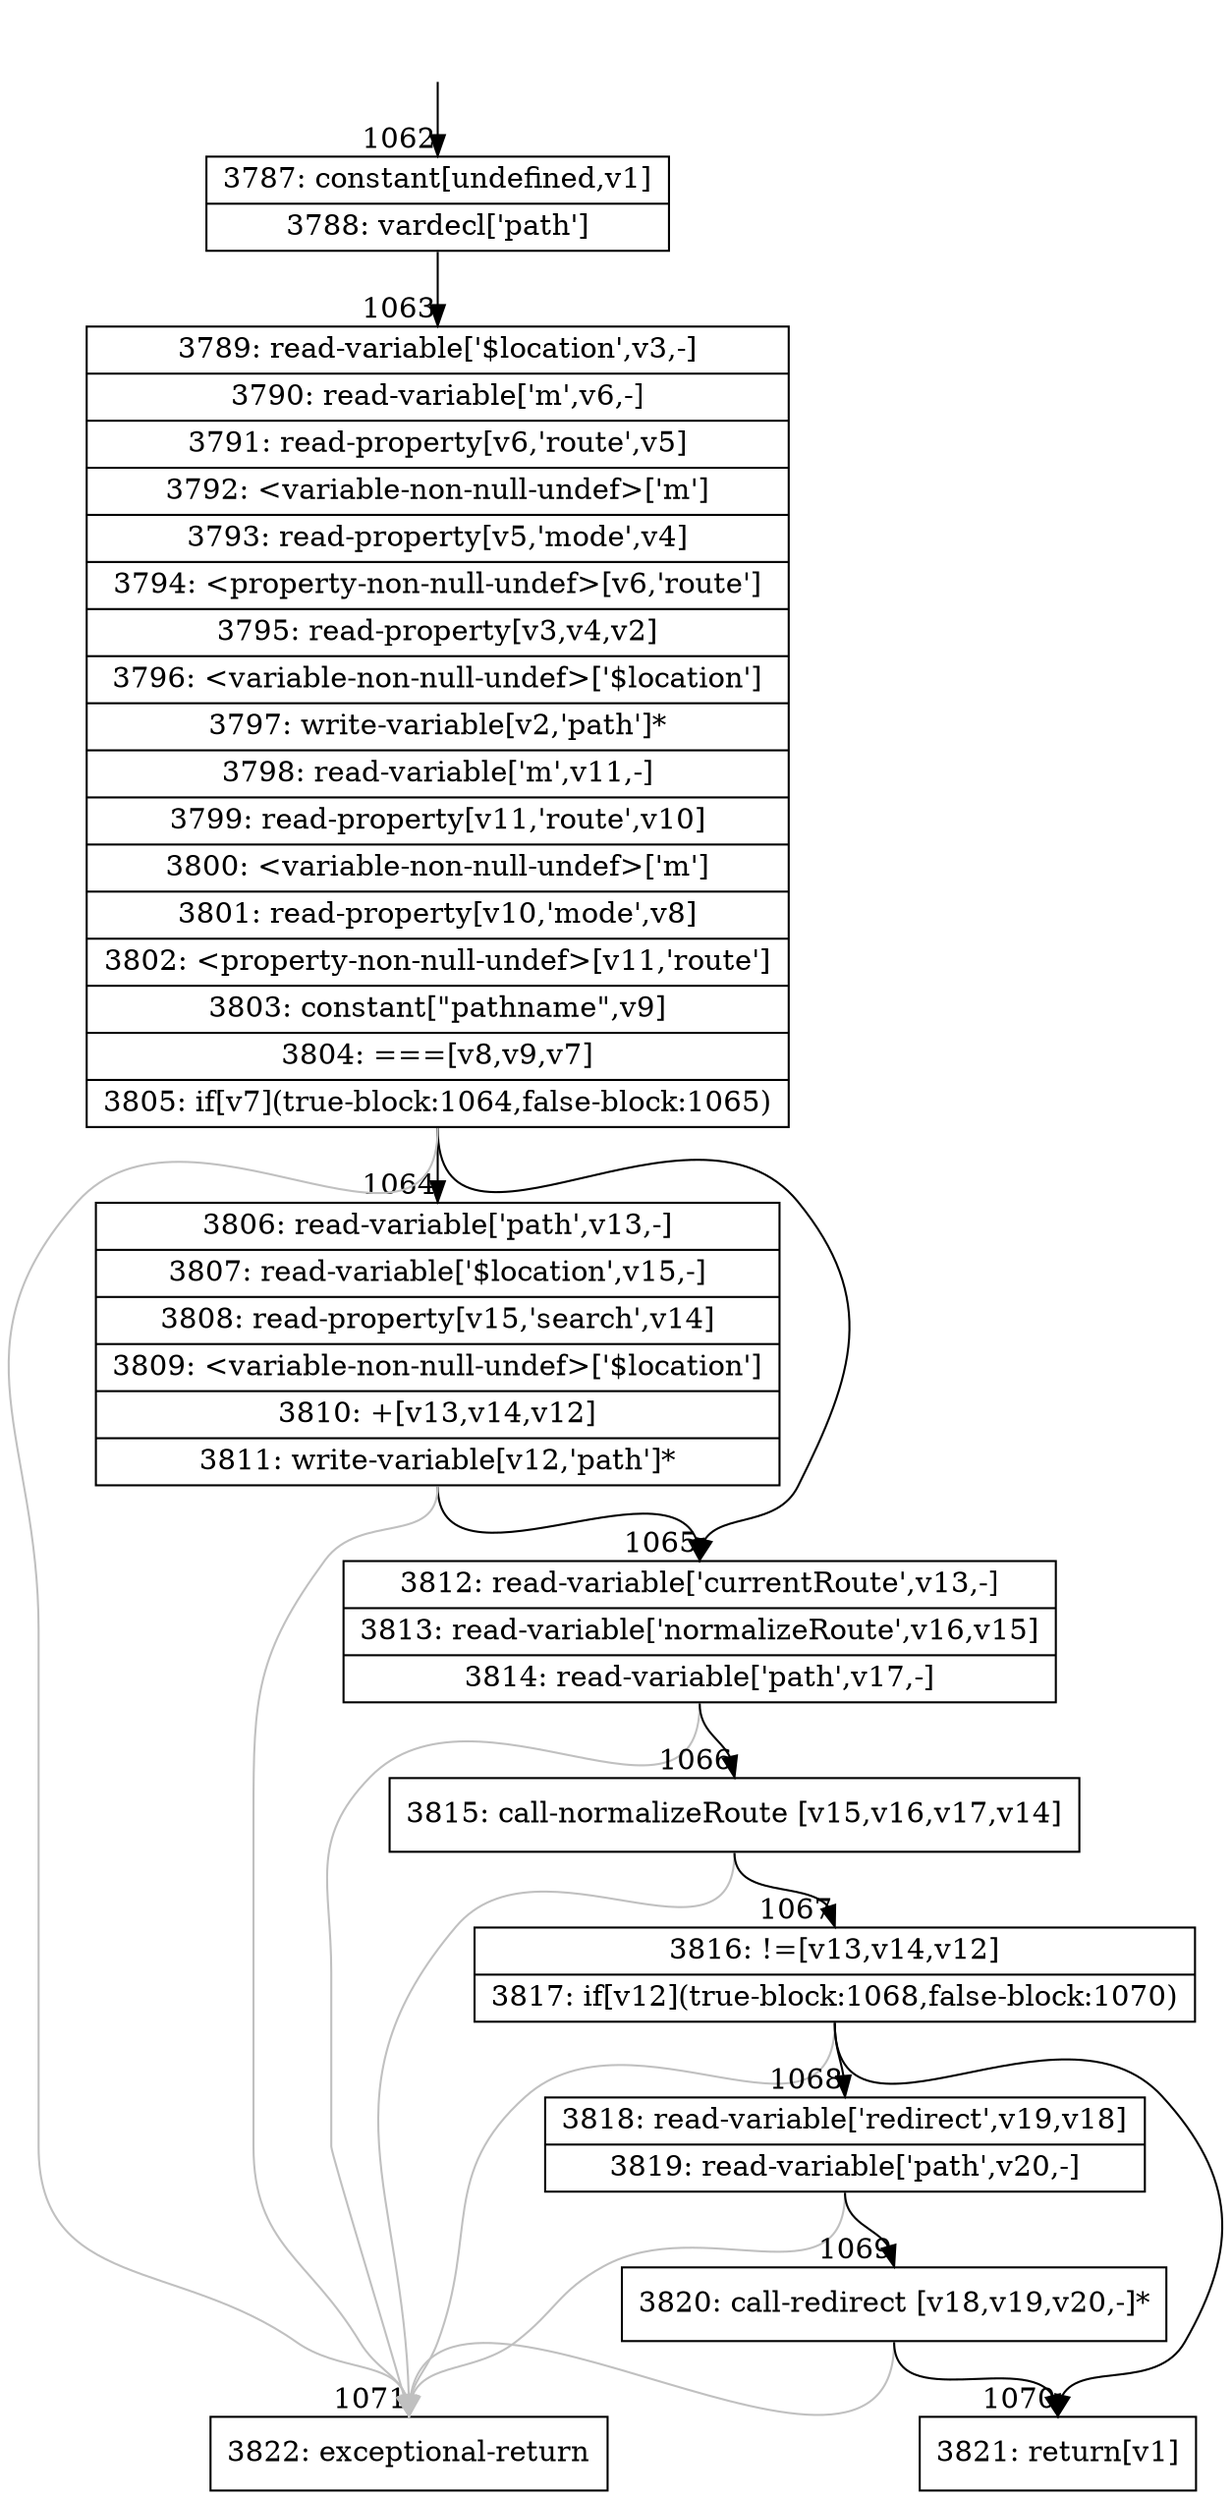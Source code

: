 digraph {
rankdir="TD"
BB_entry41[shape=none,label=""];
BB_entry41 -> BB1062 [tailport=s, headport=n, headlabel="    1062"]
BB1062 [shape=record label="{3787: constant[undefined,v1]|3788: vardecl['path']}" ] 
BB1062 -> BB1063 [tailport=s, headport=n, headlabel="      1063"]
BB1063 [shape=record label="{3789: read-variable['$location',v3,-]|3790: read-variable['m',v6,-]|3791: read-property[v6,'route',v5]|3792: \<variable-non-null-undef\>['m']|3793: read-property[v5,'mode',v4]|3794: \<property-non-null-undef\>[v6,'route']|3795: read-property[v3,v4,v2]|3796: \<variable-non-null-undef\>['$location']|3797: write-variable[v2,'path']*|3798: read-variable['m',v11,-]|3799: read-property[v11,'route',v10]|3800: \<variable-non-null-undef\>['m']|3801: read-property[v10,'mode',v8]|3802: \<property-non-null-undef\>[v11,'route']|3803: constant[\"pathname\",v9]|3804: ===[v8,v9,v7]|3805: if[v7](true-block:1064,false-block:1065)}" ] 
BB1063 -> BB1064 [tailport=s, headport=n, headlabel="      1064"]
BB1063 -> BB1065 [tailport=s, headport=n, headlabel="      1065"]
BB1063 -> BB1071 [tailport=s, headport=n, color=gray, headlabel="      1071"]
BB1064 [shape=record label="{3806: read-variable['path',v13,-]|3807: read-variable['$location',v15,-]|3808: read-property[v15,'search',v14]|3809: \<variable-non-null-undef\>['$location']|3810: +[v13,v14,v12]|3811: write-variable[v12,'path']*}" ] 
BB1064 -> BB1065 [tailport=s, headport=n]
BB1064 -> BB1071 [tailport=s, headport=n, color=gray]
BB1065 [shape=record label="{3812: read-variable['currentRoute',v13,-]|3813: read-variable['normalizeRoute',v16,v15]|3814: read-variable['path',v17,-]}" ] 
BB1065 -> BB1066 [tailport=s, headport=n, headlabel="      1066"]
BB1065 -> BB1071 [tailport=s, headport=n, color=gray]
BB1066 [shape=record label="{3815: call-normalizeRoute [v15,v16,v17,v14]}" ] 
BB1066 -> BB1067 [tailport=s, headport=n, headlabel="      1067"]
BB1066 -> BB1071 [tailport=s, headport=n, color=gray]
BB1067 [shape=record label="{3816: !=[v13,v14,v12]|3817: if[v12](true-block:1068,false-block:1070)}" ] 
BB1067 -> BB1068 [tailport=s, headport=n, headlabel="      1068"]
BB1067 -> BB1070 [tailport=s, headport=n, headlabel="      1070"]
BB1067 -> BB1071 [tailport=s, headport=n, color=gray]
BB1068 [shape=record label="{3818: read-variable['redirect',v19,v18]|3819: read-variable['path',v20,-]}" ] 
BB1068 -> BB1069 [tailport=s, headport=n, headlabel="      1069"]
BB1068 -> BB1071 [tailport=s, headport=n, color=gray]
BB1069 [shape=record label="{3820: call-redirect [v18,v19,v20,-]*}" ] 
BB1069 -> BB1070 [tailport=s, headport=n]
BB1069 -> BB1071 [tailport=s, headport=n, color=gray]
BB1070 [shape=record label="{3821: return[v1]}" ] 
BB1071 [shape=record label="{3822: exceptional-return}" ] 
//#$~ 696
}
